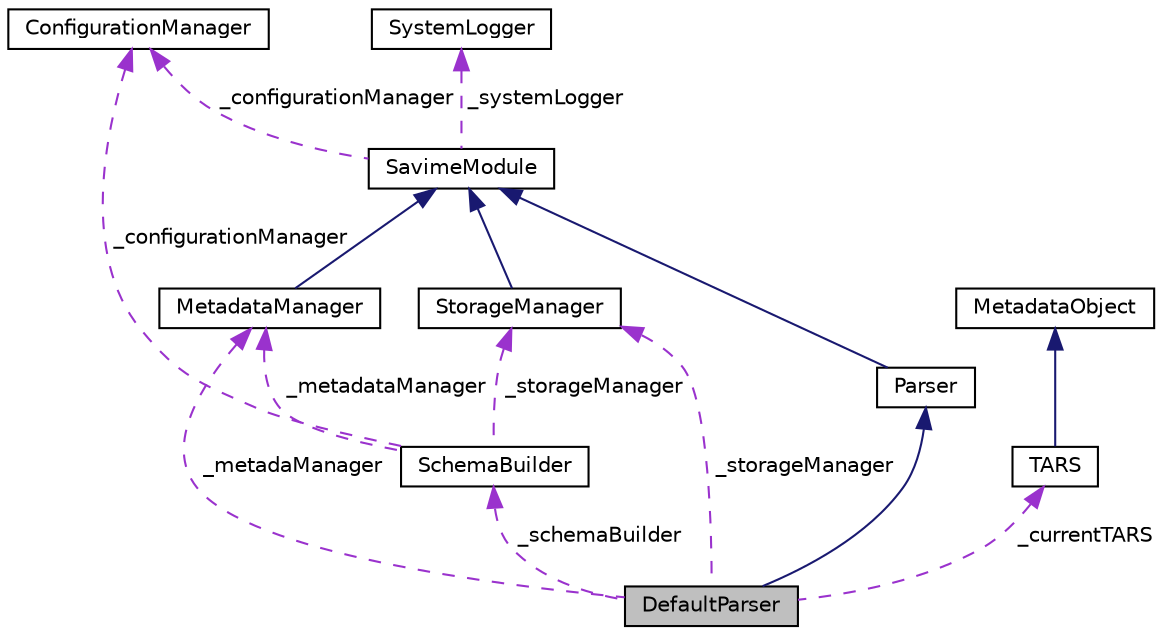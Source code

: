 digraph "DefaultParser"
{
  edge [fontname="Helvetica",fontsize="10",labelfontname="Helvetica",labelfontsize="10"];
  node [fontname="Helvetica",fontsize="10",shape=record];
  Node3 [label="DefaultParser",height=0.2,width=0.4,color="black", fillcolor="grey75", style="filled", fontcolor="black"];
  Node4 -> Node3 [dir="back",color="midnightblue",fontsize="10",style="solid",fontname="Helvetica"];
  Node4 [label="Parser",height=0.2,width=0.4,color="black", fillcolor="white", style="filled",URL="$classParser.html"];
  Node5 -> Node4 [dir="back",color="midnightblue",fontsize="10",style="solid",fontname="Helvetica"];
  Node5 [label="SavimeModule",height=0.2,width=0.4,color="black", fillcolor="white", style="filled",URL="$classSavimeModule.html"];
  Node6 -> Node5 [dir="back",color="darkorchid3",fontsize="10",style="dashed",label=" _systemLogger" ,fontname="Helvetica"];
  Node6 [label="SystemLogger",height=0.2,width=0.4,color="black", fillcolor="white", style="filled",URL="$classSystemLogger.html"];
  Node7 -> Node5 [dir="back",color="darkorchid3",fontsize="10",style="dashed",label=" _configurationManager" ,fontname="Helvetica"];
  Node7 [label="ConfigurationManager",height=0.2,width=0.4,color="black", fillcolor="white", style="filled",URL="$classConfigurationManager.html"];
  Node8 -> Node3 [dir="back",color="darkorchid3",fontsize="10",style="dashed",label=" _storageManager" ,fontname="Helvetica"];
  Node8 [label="StorageManager",height=0.2,width=0.4,color="black", fillcolor="white", style="filled",URL="$classStorageManager.html"];
  Node5 -> Node8 [dir="back",color="midnightblue",fontsize="10",style="solid",fontname="Helvetica"];
  Node9 -> Node3 [dir="back",color="darkorchid3",fontsize="10",style="dashed",label=" _schemaBuilder" ,fontname="Helvetica"];
  Node9 [label="SchemaBuilder",height=0.2,width=0.4,color="black", fillcolor="white", style="filled",URL="$classSchemaBuilder.html"];
  Node8 -> Node9 [dir="back",color="darkorchid3",fontsize="10",style="dashed",label=" _storageManager" ,fontname="Helvetica"];
  Node7 -> Node9 [dir="back",color="darkorchid3",fontsize="10",style="dashed",label=" _configurationManager" ,fontname="Helvetica"];
  Node10 -> Node9 [dir="back",color="darkorchid3",fontsize="10",style="dashed",label=" _metadataManager" ,fontname="Helvetica"];
  Node10 [label="MetadataManager",height=0.2,width=0.4,color="black", fillcolor="white", style="filled",URL="$classMetadataManager.html"];
  Node5 -> Node10 [dir="back",color="midnightblue",fontsize="10",style="solid",fontname="Helvetica"];
  Node10 -> Node3 [dir="back",color="darkorchid3",fontsize="10",style="dashed",label=" _metadaManager" ,fontname="Helvetica"];
  Node11 -> Node3 [dir="back",color="darkorchid3",fontsize="10",style="dashed",label=" _currentTARS" ,fontname="Helvetica"];
  Node11 [label="TARS",height=0.2,width=0.4,color="black", fillcolor="white", style="filled",URL="$structTARS.html"];
  Node12 -> Node11 [dir="back",color="midnightblue",fontsize="10",style="solid",fontname="Helvetica"];
  Node12 [label="MetadataObject",height=0.2,width=0.4,color="black", fillcolor="white", style="filled",URL="$classMetadataObject.html"];
}
